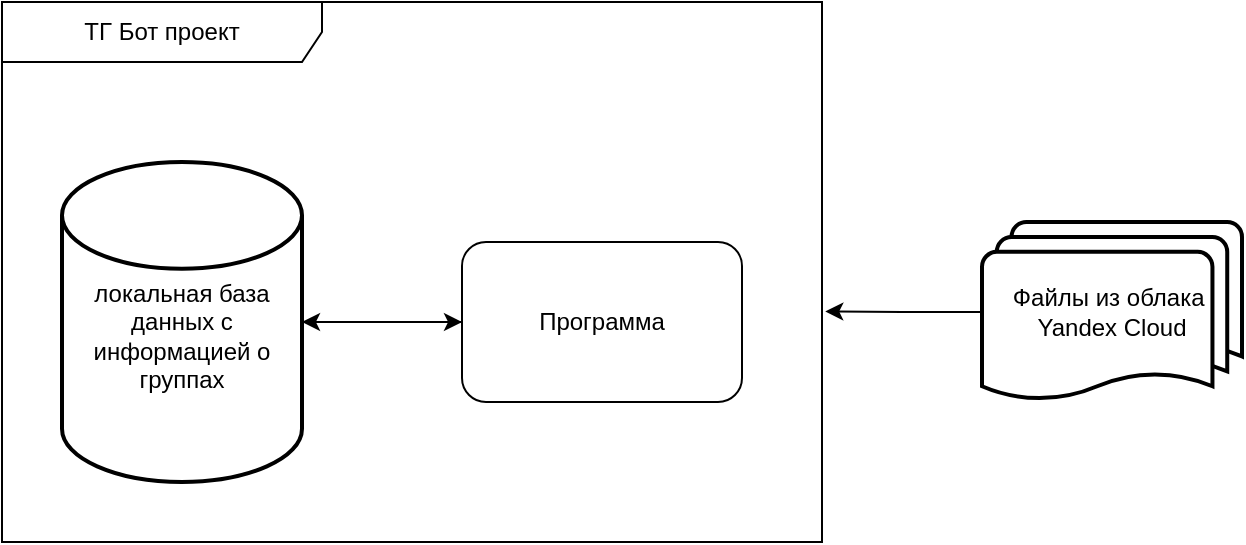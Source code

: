 <mxfile version="24.4.13" type="github">
  <diagram name="Страница — 1" id="V_7sA4aOyTJrc3v-8FUp">
    <mxGraphModel dx="1050" dy="565" grid="1" gridSize="10" guides="1" tooltips="1" connect="1" arrows="1" fold="1" page="1" pageScale="1" pageWidth="827" pageHeight="1169" math="0" shadow="0">
      <root>
        <mxCell id="0" />
        <mxCell id="1" parent="0" />
        <mxCell id="Gh5UYvfpfvynSzTzqlQN-7" value="ТГ Бот проект" style="shape=umlFrame;whiteSpace=wrap;html=1;pointerEvents=0;recursiveResize=0;container=1;collapsible=0;width=160;" vertex="1" parent="1">
          <mxGeometry x="140" y="180" width="410" height="270" as="geometry" />
        </mxCell>
        <mxCell id="Gh5UYvfpfvynSzTzqlQN-8" value="Программа" style="rounded=1;whiteSpace=wrap;html=1;" vertex="1" parent="Gh5UYvfpfvynSzTzqlQN-7">
          <mxGeometry x="230" y="120" width="140" height="80" as="geometry" />
        </mxCell>
        <mxCell id="Gh5UYvfpfvynSzTzqlQN-10" style="edgeStyle=orthogonalEdgeStyle;rounded=0;orthogonalLoop=1;jettySize=auto;html=1;" edge="1" parent="Gh5UYvfpfvynSzTzqlQN-7" source="Gh5UYvfpfvynSzTzqlQN-1" target="Gh5UYvfpfvynSzTzqlQN-8">
          <mxGeometry relative="1" as="geometry" />
        </mxCell>
        <mxCell id="Gh5UYvfpfvynSzTzqlQN-1" value="&lt;div&gt;&lt;br&gt;&lt;/div&gt;локальная база данных с информацией о группах" style="strokeWidth=2;html=1;shape=mxgraph.flowchart.database;whiteSpace=wrap;" vertex="1" parent="Gh5UYvfpfvynSzTzqlQN-7">
          <mxGeometry x="30" y="80" width="120" height="160" as="geometry" />
        </mxCell>
        <mxCell id="Gh5UYvfpfvynSzTzqlQN-9" style="edgeStyle=orthogonalEdgeStyle;rounded=0;orthogonalLoop=1;jettySize=auto;html=1;entryX=1;entryY=0.5;entryDx=0;entryDy=0;entryPerimeter=0;" edge="1" parent="Gh5UYvfpfvynSzTzqlQN-7" source="Gh5UYvfpfvynSzTzqlQN-8" target="Gh5UYvfpfvynSzTzqlQN-1">
          <mxGeometry relative="1" as="geometry" />
        </mxCell>
        <mxCell id="Gh5UYvfpfvynSzTzqlQN-11" value="Файлы из облака&amp;nbsp;&lt;div&gt;Yandex Cloud&lt;/div&gt;" style="strokeWidth=2;html=1;shape=mxgraph.flowchart.multi-document;whiteSpace=wrap;" vertex="1" parent="1">
          <mxGeometry x="630" y="290" width="130" height="90" as="geometry" />
        </mxCell>
        <mxCell id="Gh5UYvfpfvynSzTzqlQN-12" style="edgeStyle=orthogonalEdgeStyle;rounded=0;orthogonalLoop=1;jettySize=auto;html=1;entryX=1.004;entryY=0.573;entryDx=0;entryDy=0;entryPerimeter=0;" edge="1" parent="1" source="Gh5UYvfpfvynSzTzqlQN-11" target="Gh5UYvfpfvynSzTzqlQN-7">
          <mxGeometry relative="1" as="geometry" />
        </mxCell>
      </root>
    </mxGraphModel>
  </diagram>
</mxfile>
